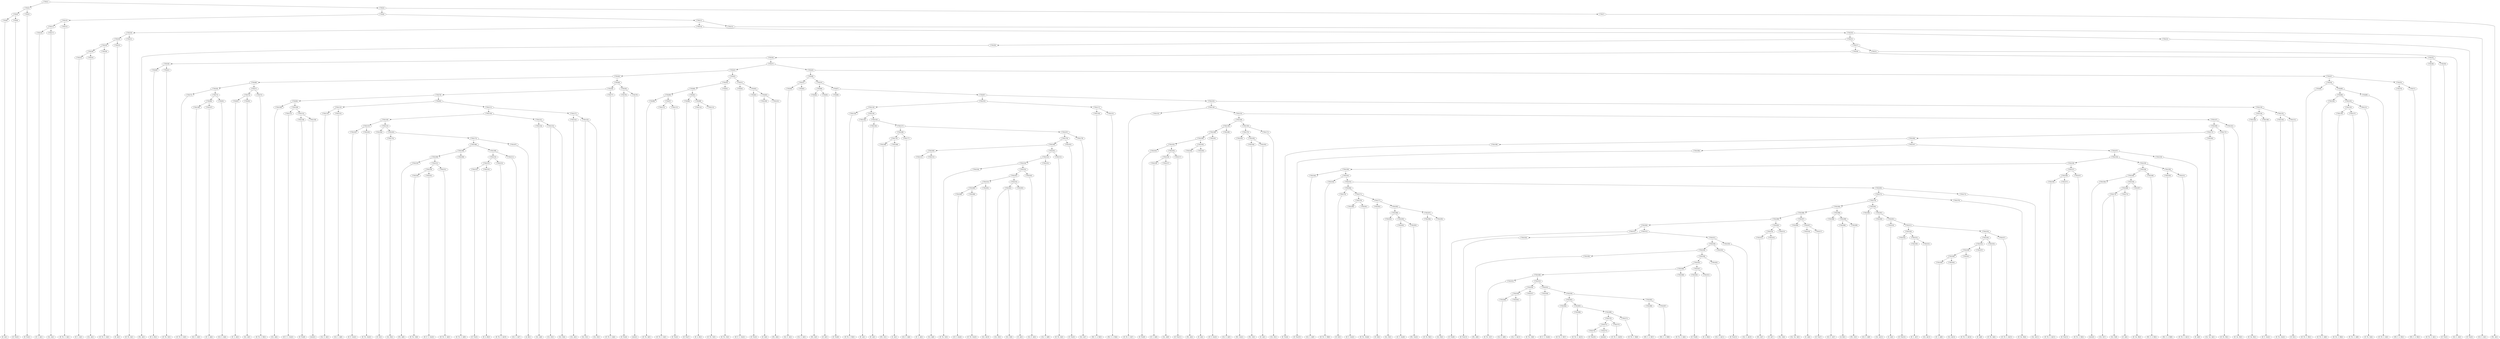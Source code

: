 digraph sample{
"C763(1)"->"C763(2)"
"C763(1)"->"C763(3)"
"C763(2)"->"C763(4)"
"C763(2)"->"C763(5)"
"C763(3)"->"C763(6)"
"C763(3)"->"C763(7)"
"C763(4)"->"C763(8)"
"C763(4)"->"C763(9)"
"C763(5)"->"[D  Fis](1)"
"C763(6)"->"C763(10)"
"C763(6)"->"C763(11)"
"C763(7)"->"[Fis  A](1)"
"C763(8)"->"[D  A](1)"
"C763(9)"->"[D  Fis](2)"
"C763(10)"->"C763(12)"
"C763(10)"->"C763(13)"
"C763(11)"->"C763(14)"
"C763(11)"->"C763(15)"
"C763(12)"->"C763(16)"
"C763(12)"->"C763(17)"
"C763(13)"->"[E  Fis  G  A](1)"
"C763(14)"->"C763(18)"
"C763(14)"->"C763(19)"
"C763(15)"->"[Cis  G  A](1)"
"C763(16)"->"[E  G  A](1)"
"C763(17)"->"[Cis  A](1)"
"C763(18)"->"C763(20)"
"C763(18)"->"C763(21)"
"C763(19)"->"C763(22)"
"C763(19)"->"C763(23)"
"C763(20)"->"C763(24)"
"C763(20)"->"C763(25)"
"C763(21)"->"[D  Fis  A](1)"
"C763(22)"->"C763(26)"
"C763(22)"->"C763(27)"
"C763(23)"->"[D  Fis](3)"
"C763(24)"->"C763(28)"
"C763(24)"->"C763(29)"
"C763(25)"->"[D  A](2)"
"C763(26)"->"[Fis  A](2)"
"C763(27)"->"C763(30)"
"C763(27)"->"C763(31)"
"C763(28)"->"C763(32)"
"C763(28)"->"C763(33)"
"C763(29)"->"[E  Fis  G  A](2)"
"C763(30)"->"C763(34)"
"C763(30)"->"C763(35)"
"C763(31)"->"[Cis  G  A](2)"
"C763(32)"->"[E  G  A](2)"
"C763(33)"->"[Cis  A](2)"
"C763(34)"->"C763(36)"
"C763(34)"->"C763(37)"
"C763(35)"->"C763(38)"
"C763(35)"->"C763(39)"
"C763(36)"->"C763(40)"
"C763(36)"->"C763(41)"
"C763(37)"->"C763(42)"
"C763(37)"->"C763(43)"
"C763(38)"->"[D  Fis  G  A](1)"
"C763(39)"->"[E  Fis](1)"
"C763(40)"->"[D  A  B](1)"
"C763(41)"->"[E  Fis  G](1)"
"C763(42)"->"C763(44)"
"C763(42)"->"C763(45)"
"C763(43)"->"C763(46)"
"C763(43)"->"C763(47)"
"C763(44)"->"C763(48)"
"C763(44)"->"C763(49)"
"C763(45)"->"C763(50)"
"C763(45)"->"C763(51)"
"C763(46)"->"C763(52)"
"C763(46)"->"C763(53)"
"C763(47)"->"C763(54)"
"C763(47)"->"C763(55)"
"C763(48)"->"C763(56)"
"C763(48)"->"C763(57)"
"C763(49)"->"C763(58)"
"C763(49)"->"C763(59)"
"C763(50)"->"C763(60)"
"C763(50)"->"C763(61)"
"C763(51)"->"C763(62)"
"C763(51)"->"C763(63)"
"C763(52)"->"C763(64)"
"C763(52)"->"C763(65)"
"C763(53)"->"C763(66)"
"C763(53)"->"C763(67)"
"C763(54)"->"C763(68)"
"C763(54)"->"C763(69)"
"C763(55)"->"C763(70)"
"C763(55)"->"C763(71)"
"C763(56)"->"C763(72)"
"C763(56)"->"C763(73)"
"C763(57)"->"C763(74)"
"C763(57)"->"C763(75)"
"C763(58)"->"C763(76)"
"C763(58)"->"C763(77)"
"C763(59)"->"C763(78)"
"C763(59)"->"C763(79)"
"C763(60)"->"C763(80)"
"C763(60)"->"C763(81)"
"C763(61)"->"[E  Fis  G](2)"
"C763(62)"->"[D  E  G  Gis](1)"
"C763(63)"->"C763(82)"
"C763(63)"->"C763(83)"
"C763(64)"->"[Cis  E  A](1)"
"C763(65)"->"[Cis  G  A](3)"
"C763(66)"->"C763(84)"
"C763(66)"->"C763(85)"
"C763(67)"->"C763(86)"
"C763(67)"->"C763(87)"
"C763(68)"->"[D  Fis  G  B](1)"
"C763(69)"->"C763(88)"
"C763(69)"->"C763(89)"
"C763(70)"->"[Fis  G  A  B](1)"
"C763(71)"->"[Fis  G  A  B](2)"
"C763(72)"->"[E  Fis  G  A](3)"
"C763(73)"->"C763(90)"
"C763(73)"->"C763(91)"
"C763(74)"->"C763(92)"
"C763(74)"->"C763(93)"
"C763(75)"->"[D  Fis  G  B](2)"
"C763(76)"->"C763(94)"
"C763(76)"->"C763(95)"
"C763(77)"->"[E  Fis  G  A](4)"
"C763(78)"->"[D  Fis](4)"
"C763(79)"->"[rest](1)"
"C763(80)"->"C763(96)"
"C763(80)"->"C763(97)"
"C763(81)"->"C763(98)"
"C763(81)"->"C763(99)"
"C763(82)"->"[D  Fis](5)"
"C763(83)"->"C763(100)"
"C763(83)"->"C763(101)"
"C763(84)"->"[Fis  A](3)"
"C763(85)"->"[D  A](3)"
"C763(86)"->"[D  Fis](6)"
"C763(87)"->"C763(102)"
"C763(87)"->"C763(103)"
"C763(88)"->"C763(104)"
"C763(88)"->"C763(105)"
"C763(89)"->"[E  Fis  G  A](5)"
"C763(90)"->"C763(106)"
"C763(90)"->"C763(107)"
"C763(91)"->"[Cis  G  A](4)"
"C763(92)"->"[E  G  A](3)"
"C763(93)"->"[Cis  A](3)"
"C763(94)"->"C763(108)"
"C763(94)"->"C763(109)"
"C763(95)"->"C763(110)"
"C763(95)"->"C763(111)"
"C763(96)"->"[D  Fis  A](2)"
"C763(97)"->"C763(112)"
"C763(97)"->"C763(113)"
"C763(98)"->"[D  Fis](7)"
"C763(99)"->"C763(114)"
"C763(99)"->"C763(115)"
"C763(100)"->"[D  A](4)"
"C763(101)"->"[Fis  A](4)"
"C763(102)"->"C763(116)"
"C763(102)"->"C763(117)"
"C763(103)"->"C763(118)"
"C763(103)"->"C763(119)"
"C763(104)"->"[E  Fis  G  A](6)"
"C763(105)"->"C763(120)"
"C763(105)"->"C763(121)"
"C763(106)"->"[Cis  G  A](5)"
"C763(107)"->"[E  G  A](4)"
"C763(108)"->"[Cis  A](4)"
"C763(109)"->"C763(122)"
"C763(109)"->"C763(123)"
"C763(110)"->"C763(124)"
"C763(110)"->"C763(125)"
"C763(111)"->"C763(126)"
"C763(111)"->"C763(127)"
"C763(112)"->"[D  Fis  G  A](2)"
"C763(113)"->"[E  Fis](2)"
"C763(114)"->"[D  A  B](2)"
"C763(115)"->"[E  Fis  G](3)"
"C763(116)"->"C763(128)"
"C763(116)"->"C763(129)"
"C763(117)"->"C763(130)"
"C763(117)"->"C763(131)"
"C763(118)"->"C763(132)"
"C763(118)"->"C763(133)"
"C763(119)"->"C763(134)"
"C763(119)"->"C763(135)"
"C763(120)"->"C763(136)"
"C763(120)"->"C763(137)"
"C763(121)"->"[E  Fis  G](4)"
"C763(122)"->"[D  E  G  Gis](2)"
"C763(123)"->"C763(138)"
"C763(123)"->"C763(139)"
"C763(124)"->"[Cis  E  A](2)"
"C763(125)"->"[Cis  G  A](6)"
"C763(126)"->"C763(140)"
"C763(126)"->"C763(141)"
"C763(127)"->"C763(142)"
"C763(127)"->"C763(143)"
"C763(128)"->"[D  Fis  G  B](3)"
"C763(129)"->"C763(144)"
"C763(129)"->"C763(145)"
"C763(130)"->"[Fis  G  A  B](3)"
"C763(131)"->"[Fis  G  A  B](4)"
"C763(132)"->"[E  Fis  G  A](7)"
"C763(133)"->"C763(146)"
"C763(133)"->"C763(147)"
"C763(134)"->"C763(148)"
"C763(134)"->"C763(149)"
"C763(135)"->"C763(150)"
"C763(135)"->"C763(151)"
"C763(136)"->"[D  Fis  G  B](4)"
"C763(137)"->"[E  Fis  G  A](8)"
"C763(138)"->"[D  Fis](8)"
"C763(139)"->"[rest](2)"
"C763(140)"->"C763(152)"
"C763(140)"->"C763(153)"
"C763(141)"->"C763(154)"
"C763(141)"->"C763(155)"
"C763(142)"->"[Cis  A](5)"
"C763(143)"->"[Cis  E](1)"
"C763(143)"->"[Cis  E](2)"
"C763(144)"->"[E  A](1)"
"C763(145)"->"C763(156)"
"C763(145)"->"C763(157)"
"C763(146)"->"C763(158)"
"C763(146)"->"C763(159)"
"C763(147)"->"C763(160)"
"C763(147)"->"C763(161)"
"C763(148)"->"[D  Gis  B](1)"
"C763(149)"->"[D  E  Gis](1)"
"C763(150)"->"[E  Fis  Gis](1)"
"C763(151)"->"[D  E](1)"
"C763(152)"->"C763(162)"
"C763(152)"->"C763(163)"
"C763(153)"->"C763(164)"
"C763(153)"->"C763(165)"
"C763(154)"->"[Cis  A](6)"
"C763(155)"->"[Cis  E](3)"
"C763(155)"->"[Cis  E](4)"
"C763(156)"->"[E  A](2)"
"C763(157)"->"C763(166)"
"C763(157)"->"C763(167)"
"C763(158)"->"C763(168)"
"C763(158)"->"C763(169)"
"C763(159)"->"C763(170)"
"C763(159)"->"C763(171)"
"C763(160)"->"C763(172)"
"C763(160)"->"C763(173)"
"C763(161)"->"[D  Gis  B](2)"
"C763(162)"->"[D  E  Gis](2)"
"C763(163)"->"[E  Fis  Gis](2)"
"C763(164)"->"[D  E](2)"
"C763(165)"->"C763(174)"
"C763(165)"->"C763(175)"
"C763(166)"->"C763(176)"
"C763(166)"->"C763(177)"
"C763(167)"->"C763(178)"
"C763(167)"->"C763(179)"
"C763(168)"->"C763(180)"
"C763(168)"->"C763(181)"
"C763(169)"->"[Cis  E  A](3)"
"C763(170)"->"C763(182)"
"C763(170)"->"C763(183)"
"C763(171)"->"[Cis  D](1)"
"C763(172)"->"C763(184)"
"C763(172)"->"C763(185)"
"C763(173)"->"[D  Fis  B](1)"
"C763(174)"->"[Cis  B](1)"
"C763(175)"->"C763(186)"
"C763(175)"->"C763(187)"
"C763(176)"->"C763(188)"
"C763(176)"->"C763(189)"
"C763(177)"->"[Cis  E  A](4)"
"C763(178)"->"C763(190)"
"C763(178)"->"C763(191)"
"C763(179)"->"[Cis  A](7)"
"C763(180)"->"C763(192)"
"C763(180)"->"C763(193)"
"C763(181)"->"[D  E  Gis](3)"
"C763(182)"->"[Fis  Gis](1)"
"C763(183)"->"C763(194)"
"C763(183)"->"C763(195)"
"C763(184)"->"C763(196)"
"C763(184)"->"C763(197)"
"C763(185)"->"[Cis  Gis  A](1)"
"C763(186)"->"C763(198)"
"C763(186)"->"C763(199)"
"C763(187)"->"[A  B](1)"
"C763(188)"->"[Fis  G](1)"
"C763(189)"->"[G  A](1)"
"C763(190)"->"C763(200)"
"C763(190)"->"C763(201)"
"C763(191)"->"[E  Fis](3)"
"C763(192)"->"C763(202)"
"C763(192)"->"C763(203)"
"C763(193)"->"C763(204)"
"C763(193)"->"C763(205)"
"C763(194)"->"[Fis  G](2)"
"C763(195)"->"[G  A](2)"
"C763(196)"->"[E  Fis](4)"
"C763(197)"->"C763(206)"
"C763(197)"->"C763(207)"
"C763(198)"->"C763(208)"
"C763(198)"->"C763(209)"
"C763(199)"->"C763(210)"
"C763(199)"->"C763(211)"
"C763(200)"->"C763(212)"
"C763(200)"->"C763(213)"
"C763(201)"->"C763(214)"
"C763(201)"->"C763(215)"
"C763(202)"->"[D  Fis](9)"
"C763(203)"->"C763(216)"
"C763(203)"->"C763(217)"
"C763(204)"->"[Fis  A](5)"
"C763(205)"->"[D  A](5)"
"C763(206)"->"[D  Fis](10)"
"C763(207)"->"C763(218)"
"C763(207)"->"C763(219)"
"C763(208)"->"C763(220)"
"C763(208)"->"C763(221)"
"C763(209)"->"[E  Fis  G  A](9)"
"C763(210)"->"C763(222)"
"C763(210)"->"C763(223)"
"C763(211)"->"[Cis  G  A](7)"
"C763(212)"->"[E  G  A](5)"
"C763(213)"->"[Cis  A](8)"
"C763(214)"->"C763(224)"
"C763(214)"->"C763(225)"
"C763(215)"->"[D  Fis  A](3)"
"C763(216)"->"C763(226)"
"C763(216)"->"C763(227)"
"C763(217)"->"[D  Fis](11)"
"C763(218)"->"C763(228)"
"C763(218)"->"C763(229)"
"C763(219)"->"[D  A](6)"
"C763(220)"->"[Fis  A](6)"
"C763(221)"->"C763(230)"
"C763(221)"->"C763(231)"
"C763(222)"->"C763(232)"
"C763(222)"->"C763(233)"
"C763(223)"->"[E  Fis  G  A](10)"
"C763(224)"->"C763(234)"
"C763(224)"->"C763(235)"
"C763(225)"->"[Cis  G  A](8)"
"C763(226)"->"[E  G  A](6)"
"C763(227)"->"[Cis  A](9)"
"C763(228)"->"C763(236)"
"C763(228)"->"C763(237)"
"C763(229)"->"C763(238)"
"C763(229)"->"C763(239)"
"C763(230)"->"C763(240)"
"C763(230)"->"C763(241)"
"C763(231)"->"[D  Fis  G  A](3)"
"C763(232)"->"[E  Fis](5)"
"C763(233)"->"[D  A  B](3)"
"C763(234)"->"[E  Fis  G](5)"
"C763(235)"->"C763(242)"
"C763(235)"->"C763(243)"
"C763(236)"->"C763(244)"
"C763(236)"->"C763(245)"
"C763(237)"->"C763(246)"
"C763(237)"->"C763(247)"
"C763(238)"->"C763(248)"
"C763(238)"->"C763(249)"
"C763(239)"->"C763(250)"
"C763(239)"->"C763(251)"
"C763(240)"->"[E  Fis  G](6)"
"C763(241)"->"[D  E  G  Gis](3)"
"C763(242)"->"C763(252)"
"C763(242)"->"C763(253)"
"C763(243)"->"[Cis  E  A](5)"
"C763(244)"->"[Cis  G  A](9)"
"C763(245)"->"C763(254)"
"C763(245)"->"C763(255)"
"C763(246)"->"C763(256)"
"C763(246)"->"C763(257)"
"C763(247)"->"[D  Fis  G  B](5)"
"C763(248)"->"C763(258)"
"C763(248)"->"C763(259)"
"C763(249)"->"[Fis  G  A  B](5)"
"C763(250)"->"[Fis  G  A  B](6)"
"C763(251)"->"[E  Fis  G  A](11)"
"C763(252)"->"C763(260)"
"C763(252)"->"C763(261)"
"C763(253)"->"C763(262)"
"C763(253)"->"C763(263)"
"C763(254)"->"[D  Fis  G  B](6)"
"C763(255)"->"C763(264)"
"C763(255)"->"C763(265)"
"C763(256)"->"[E  Fis  G  A](12)"
"C763(257)"->"[D  Fis](12)"
"C763(258)"->"[rest](3)"
"C763(259)"->"C763(266)"
"C763(259)"->"C763(267)"
"C763(260)"->"C763(268)"
"C763(260)"->"C763(269)"
"C763(261)"->"[Cis  A](10)"
"C763(262)"->"[Cis  E](5)"
"C763(262)"->"[Cis  E](6)"
"C763(263)"->"[E  A](3)"
"C763(264)"->"C763(270)"
"C763(264)"->"C763(271)"
"C763(265)"->"C763(272)"
"C763(265)"->"C763(273)"
"C763(266)"->"C763(274)"
"C763(266)"->"C763(275)"
"C763(267)"->"[D  Gis  B](3)"
"C763(268)"->"[D  E  Gis](4)"
"C763(269)"->"[E  Fis  Gis](3)"
"C763(270)"->"[D  E](3)"
"C763(271)"->"C763(276)"
"C763(271)"->"C763(277)"
"C763(272)"->"C763(278)"
"C763(272)"->"C763(279)"
"C763(273)"->"[Cis  A](11)"
"C763(274)"->"[Cis  E](7)"
"C763(274)"->"[Cis  E](8)"
"C763(275)"->"[E  A](4)"
"C763(276)"->"C763(280)"
"C763(276)"->"C763(281)"
"C763(277)"->"C763(282)"
"C763(277)"->"C763(283)"
"C763(278)"->"C763(284)"
"C763(278)"->"C763(285)"
"C763(279)"->"[D  Gis  B](4)"
"C763(280)"->"[D  E  Gis](5)"
"C763(281)"->"[E  Fis  Gis](4)"
"C763(282)"->"[D  E](4)"
"C763(283)"->"C763(286)"
"C763(283)"->"C763(287)"
"C763(284)"->"C763(288)"
"C763(284)"->"C763(289)"
"C763(285)"->"C763(290)"
"C763(285)"->"C763(291)"
"C763(286)"->"C763(292)"
"C763(286)"->"C763(293)"
"C763(287)"->"C763(294)"
"C763(287)"->"C763(295)"
"C763(288)"->"C763(296)"
"C763(288)"->"C763(297)"
"C763(289)"->"C763(298)"
"C763(289)"->"C763(299)"
"C763(290)"->"[Cis  E  A](6)"
"C763(291)"->"C763(300)"
"C763(291)"->"C763(301)"
"C763(292)"->"[Cis  D](2)"
"C763(293)"->"C763(302)"
"C763(293)"->"C763(303)"
"C763(294)"->"[D  Fis  B](2)"
"C763(295)"->"[Cis  B](2)"
"C763(296)"->"C763(304)"
"C763(296)"->"C763(305)"
"C763(297)"->"C763(306)"
"C763(297)"->"C763(307)"
"C763(298)"->"[Cis  E  A](7)"
"C763(299)"->"C763(308)"
"C763(299)"->"C763(309)"
"C763(300)"->"[Cis  A](12)"
"C763(301)"->"C763(310)"
"C763(301)"->"C763(311)"
"C763(302)"->"[D  E  Gis](6)"
"C763(303)"->"[Fis  Gis](2)"
"C763(304)"->"C763(312)"
"C763(304)"->"C763(313)"
"C763(305)"->"C763(314)"
"C763(305)"->"C763(315)"
"C763(306)"->"[Cis  Gis  A](2)"
"C763(307)"->"C763(316)"
"C763(307)"->"C763(317)"
"C763(308)"->"[A  B](2)"
"C763(309)"->"[Fis  G](3)"
"C763(310)"->"[G  A](3)"
"C763(311)"->"C763(318)"
"C763(311)"->"C763(319)"
"C763(312)"->"[E  Fis](6)"
"C763(313)"->"C763(320)"
"C763(313)"->"C763(321)"
"C763(314)"->"C763(322)"
"C763(314)"->"C763(323)"
"C763(315)"->"[Fis  G](4)"
"C763(316)"->"[G  A](4)"
"C763(317)"->"[E  Fis](7)"
"C763(318)"->"C763(324)"
"C763(318)"->"C763(325)"
"C763(319)"->"C763(326)"
"C763(319)"->"C763(327)"
"C763(320)"->"[D  Fis](13)"
"C763(321)"->"C763(328)"
"C763(321)"->"C763(329)"
"C763(322)"->"[Fis  A](7)"
"C763(323)"->"[D  A](7)"
"C763(324)"->"[D  Fis](14)"
"C763(325)"->"C763(330)"
"C763(325)"->"C763(331)"
"C763(326)"->"C763(332)"
"C763(326)"->"C763(333)"
"C763(327)"->"[E  Fis  G  A](13)"
"C763(328)"->"C763(334)"
"C763(328)"->"C763(335)"
"C763(329)"->"[Cis  G  A](10)"
"C763(330)"->"[E  G  A](7)"
"C763(331)"->"[Cis  A](13)"
"C763(332)"->"C763(336)"
"C763(332)"->"C763(337)"
"C763(333)"->"[D  Fis  A](4)"
"C763(334)"->"C763(338)"
"C763(334)"->"C763(339)"
"C763(335)"->"[D  Fis](15)"
"C763(336)"->"C763(340)"
"C763(336)"->"C763(341)"
"C763(337)"->"[D  A](8)"
"C763(338)"->"[Fis  A](8)"
"C763(339)"->"C763(342)"
"C763(339)"->"C763(343)"
"C763(340)"->"C763(344)"
"C763(340)"->"C763(345)"
"C763(341)"->"[E  Fis  G  A](14)"
"C763(342)"->"C763(346)"
"C763(342)"->"C763(347)"
"C763(343)"->"[Cis  G  A](11)"
"C763(344)"->"[E  G  A](8)"
"C763(345)"->"[Cis  A](14)"
"C763(346)"->"C763(348)"
"C763(346)"->"C763(349)"
"C763(347)"->"C763(350)"
"C763(347)"->"C763(351)"
"C763(348)"->"C763(352)"
"C763(348)"->"C763(353)"
"C763(349)"->"[D  Fis  G  A](4)"
"C763(350)"->"[E  Fis](8)"
"C763(351)"->"[D  A  B](4)"
"C763(352)"->"[E  Fis  G](7)"
"C763(353)"->"C763(354)"
"C763(353)"->"C763(355)"
"C763(354)"->"C763(356)"
"C763(354)"->"C763(357)"
"C763(355)"->"C763(358)"
"C763(355)"->"C763(359)"
"C763(356)"->"C763(360)"
"C763(356)"->"C763(361)"
"C763(357)"->"[E  Fis  G](8)"
"C763(358)"->"[D  E  G  Gis](4)"
"C763(359)"->"C763(362)"
"C763(359)"->"C763(363)"
"C763(360)"->"[Cis  E  A](8)"
"C763(361)"->"[Cis  G  A](12)"
"C763(362)"->"C763(364)"
"C763(362)"->"C763(365)"
"C763(363)"->"C763(366)"
"C763(363)"->"C763(367)"
"C763(364)"->"[D  Fis  G  B](7)"
"C763(365)"->"C763(368)"
"C763(365)"->"C763(369)"
"C763(366)"->"[Fis  G  A  B](7)"
"C763(367)"->"[Fis  G  A  B](8)"
"C763(368)"->"[E  Fis  G  A](15)"
"C763(369)"->"C763(370)"
"C763(369)"->"C763(371)"
"C763(370)"->"C763(372)"
"C763(370)"->"C763(373)"
"C763(371)"->"[D  Fis  G  B](8)"
"C763(372)"->"C763(374)"
"C763(372)"->"C763(375)"
"C763(373)"->"[E  Fis  G  A](16)"
"C763(374)"->"[D  Fis](16)"
"C763(375)"->"[rest](4)"
{rank = min; "C763(1)";}
{rank = same; "C763(2)"; "C763(3)";}
{rank = same; "C763(4)"; "C763(5)"; "C763(6)"; "C763(7)";}
{rank = same; "C763(8)"; "C763(9)"; "C763(10)"; "C763(11)";}
{rank = same; "C763(12)"; "C763(13)"; "C763(14)"; "C763(15)";}
{rank = same; "C763(16)"; "C763(17)"; "C763(18)"; "C763(19)";}
{rank = same; "C763(20)"; "C763(21)"; "C763(22)"; "C763(23)";}
{rank = same; "C763(24)"; "C763(25)"; "C763(26)"; "C763(27)";}
{rank = same; "C763(28)"; "C763(29)"; "C763(30)"; "C763(31)";}
{rank = same; "C763(32)"; "C763(33)"; "C763(34)"; "C763(35)";}
{rank = same; "C763(36)"; "C763(37)"; "C763(38)"; "C763(39)";}
{rank = same; "C763(40)"; "C763(41)"; "C763(42)"; "C763(43)";}
{rank = same; "C763(44)"; "C763(45)"; "C763(46)"; "C763(47)";}
{rank = same; "C763(48)"; "C763(49)"; "C763(50)"; "C763(51)"; "C763(52)"; "C763(53)"; "C763(54)"; "C763(55)";}
{rank = same; "C763(56)"; "C763(57)"; "C763(58)"; "C763(59)"; "C763(60)"; "C763(61)"; "C763(62)"; "C763(63)"; "C763(64)"; "C763(65)"; "C763(66)"; "C763(67)"; "C763(68)"; "C763(69)"; "C763(70)"; "C763(71)";}
{rank = same; "C763(72)"; "C763(73)"; "C763(74)"; "C763(75)"; "C763(76)"; "C763(77)"; "C763(78)"; "C763(79)"; "C763(80)"; "C763(81)"; "C763(82)"; "C763(83)"; "C763(84)"; "C763(85)"; "C763(86)"; "C763(87)"; "C763(88)"; "C763(89)";}
{rank = same; "C763(90)"; "C763(91)"; "C763(92)"; "C763(93)"; "C763(94)"; "C763(95)"; "C763(96)"; "C763(97)"; "C763(98)"; "C763(99)"; "C763(100)"; "C763(101)"; "C763(102)"; "C763(103)"; "C763(104)"; "C763(105)";}
{rank = same; "C763(106)"; "C763(107)"; "C763(108)"; "C763(109)"; "C763(110)"; "C763(111)"; "C763(112)"; "C763(113)"; "C763(114)"; "C763(115)"; "C763(116)"; "C763(117)"; "C763(118)"; "C763(119)"; "C763(120)"; "C763(121)";}
{rank = same; "C763(122)"; "C763(123)"; "C763(124)"; "C763(125)"; "C763(126)"; "C763(127)"; "C763(128)"; "C763(129)"; "C763(130)"; "C763(131)"; "C763(132)"; "C763(133)"; "C763(134)"; "C763(135)"; "C763(136)"; "C763(137)";}
{rank = same; "C763(138)"; "C763(139)"; "C763(140)"; "C763(141)"; "C763(142)"; "C763(143)"; "C763(144)"; "C763(145)"; "C763(146)"; "C763(147)"; "C763(148)"; "C763(149)"; "C763(150)"; "C763(151)";}
{rank = same; "C763(152)"; "C763(153)"; "C763(154)"; "C763(155)"; "C763(156)"; "C763(157)"; "C763(158)"; "C763(159)"; "C763(160)"; "C763(161)";}
{rank = same; "C763(162)"; "C763(163)"; "C763(164)"; "C763(165)"; "C763(166)"; "C763(167)"; "C763(168)"; "C763(169)"; "C763(170)"; "C763(171)"; "C763(172)"; "C763(173)";}
{rank = same; "C763(174)"; "C763(175)"; "C763(176)"; "C763(177)"; "C763(178)"; "C763(179)"; "C763(180)"; "C763(181)"; "C763(182)"; "C763(183)"; "C763(184)"; "C763(185)";}
{rank = same; "C763(186)"; "C763(187)"; "C763(188)"; "C763(189)"; "C763(190)"; "C763(191)"; "C763(192)"; "C763(193)"; "C763(194)"; "C763(195)"; "C763(196)"; "C763(197)";}
{rank = same; "C763(198)"; "C763(199)"; "C763(200)"; "C763(201)"; "C763(202)"; "C763(203)"; "C763(204)"; "C763(205)"; "C763(206)"; "C763(207)";}
{rank = same; "C763(208)"; "C763(209)"; "C763(210)"; "C763(211)"; "C763(212)"; "C763(213)"; "C763(214)"; "C763(215)"; "C763(216)"; "C763(217)"; "C763(218)"; "C763(219)";}
{rank = same; "C763(220)"; "C763(221)"; "C763(222)"; "C763(223)"; "C763(224)"; "C763(225)"; "C763(226)"; "C763(227)"; "C763(228)"; "C763(229)";}
{rank = same; "C763(230)"; "C763(231)"; "C763(232)"; "C763(233)"; "C763(234)"; "C763(235)"; "C763(236)"; "C763(237)"; "C763(238)"; "C763(239)";}
{rank = same; "C763(240)"; "C763(241)"; "C763(242)"; "C763(243)"; "C763(244)"; "C763(245)"; "C763(246)"; "C763(247)"; "C763(248)"; "C763(249)"; "C763(250)"; "C763(251)";}
{rank = same; "C763(252)"; "C763(253)"; "C763(254)"; "C763(255)"; "C763(256)"; "C763(257)"; "C763(258)"; "C763(259)";}
{rank = same; "C763(260)"; "C763(261)"; "C763(262)"; "C763(263)"; "C763(264)"; "C763(265)"; "C763(266)"; "C763(267)";}
{rank = same; "C763(268)"; "C763(269)"; "C763(270)"; "C763(271)"; "C763(272)"; "C763(273)"; "C763(274)"; "C763(275)";}
{rank = same; "C763(276)"; "C763(277)"; "C763(278)"; "C763(279)";}
{rank = same; "C763(280)"; "C763(281)"; "C763(282)"; "C763(283)"; "C763(284)"; "C763(285)";}
{rank = same; "C763(286)"; "C763(287)"; "C763(288)"; "C763(289)"; "C763(290)"; "C763(291)";}
{rank = same; "C763(292)"; "C763(293)"; "C763(294)"; "C763(295)"; "C763(296)"; "C763(297)"; "C763(298)"; "C763(299)"; "C763(300)"; "C763(301)";}
{rank = same; "C763(302)"; "C763(303)"; "C763(304)"; "C763(305)"; "C763(306)"; "C763(307)"; "C763(308)"; "C763(309)"; "C763(310)"; "C763(311)";}
{rank = same; "C763(312)"; "C763(313)"; "C763(314)"; "C763(315)"; "C763(316)"; "C763(317)"; "C763(318)"; "C763(319)";}
{rank = same; "C763(320)"; "C763(321)"; "C763(322)"; "C763(323)"; "C763(324)"; "C763(325)"; "C763(326)"; "C763(327)";}
{rank = same; "C763(328)"; "C763(329)"; "C763(330)"; "C763(331)"; "C763(332)"; "C763(333)";}
{rank = same; "C763(334)"; "C763(335)"; "C763(336)"; "C763(337)";}
{rank = same; "C763(338)"; "C763(339)"; "C763(340)"; "C763(341)";}
{rank = same; "C763(342)"; "C763(343)"; "C763(344)"; "C763(345)";}
{rank = same; "C763(346)"; "C763(347)";}
{rank = same; "C763(348)"; "C763(349)"; "C763(350)"; "C763(351)";}
{rank = same; "C763(352)"; "C763(353)";}
{rank = same; "C763(354)"; "C763(355)";}
{rank = same; "C763(356)"; "C763(357)"; "C763(358)"; "C763(359)";}
{rank = same; "C763(360)"; "C763(361)"; "C763(362)"; "C763(363)";}
{rank = same; "C763(364)"; "C763(365)"; "C763(366)"; "C763(367)";}
{rank = same; "C763(368)"; "C763(369)";}
{rank = same; "C763(370)"; "C763(371)";}
{rank = same; "C763(372)"; "C763(373)";}
{rank = same; "C763(374)"; "C763(375)";}
{rank = same; "[D  Fis](1)"; "[Fis  A](1)"; "[D  A](1)"; "[D  Fis](2)"; "[E  Fis  G  A](1)"; "[Cis  G  A](1)"; "[E  G  A](1)"; "[Cis  A](1)"; "[D  Fis  A](1)"; "[D  Fis](3)"; "[D  A](2)"; "[Fis  A](2)"; "[E  Fis  G  A](2)"; "[Cis  G  A](2)"; "[E  G  A](2)"; "[Cis  A](2)"; "[D  Fis  G  A](1)"; "[E  Fis](1)"; "[D  A  B](1)"; "[E  Fis  G](1)"; "[E  Fis  G](2)"; "[D  E  G  Gis](1)"; "[Cis  E  A](1)"; "[Cis  G  A](3)"; "[D  Fis  G  B](1)"; "[Fis  G  A  B](1)"; "[Fis  G  A  B](2)"; "[E  Fis  G  A](3)"; "[D  Fis  G  B](2)"; "[E  Fis  G  A](4)"; "[D  Fis](4)"; "[rest](1)"; "[D  Fis](5)"; "[Fis  A](3)"; "[D  A](3)"; "[D  Fis](6)"; "[E  Fis  G  A](5)"; "[Cis  G  A](4)"; "[E  G  A](3)"; "[Cis  A](3)"; "[D  Fis  A](2)"; "[D  Fis](7)"; "[D  A](4)"; "[Fis  A](4)"; "[E  Fis  G  A](6)"; "[Cis  G  A](5)"; "[E  G  A](4)"; "[Cis  A](4)"; "[D  Fis  G  A](2)"; "[E  Fis](2)"; "[D  A  B](2)"; "[E  Fis  G](3)"; "[E  Fis  G](4)"; "[D  E  G  Gis](2)"; "[Cis  E  A](2)"; "[Cis  G  A](6)"; "[D  Fis  G  B](3)"; "[Fis  G  A  B](3)"; "[Fis  G  A  B](4)"; "[E  Fis  G  A](7)"; "[D  Fis  G  B](4)"; "[E  Fis  G  A](8)"; "[D  Fis](8)"; "[rest](2)"; "[Cis  A](5)"; "[Cis  E](1)"; "[Cis  E](2)"; "[E  A](1)"; "[D  Gis  B](1)"; "[D  E  Gis](1)"; "[E  Fis  Gis](1)"; "[D  E](1)"; "[Cis  A](6)"; "[Cis  E](3)"; "[Cis  E](4)"; "[E  A](2)"; "[D  Gis  B](2)"; "[D  E  Gis](2)"; "[E  Fis  Gis](2)"; "[D  E](2)"; "[Cis  E  A](3)"; "[Cis  D](1)"; "[D  Fis  B](1)"; "[Cis  B](1)"; "[Cis  E  A](4)"; "[Cis  A](7)"; "[D  E  Gis](3)"; "[Fis  Gis](1)"; "[Cis  Gis  A](1)"; "[A  B](1)"; "[Fis  G](1)"; "[G  A](1)"; "[E  Fis](3)"; "[Fis  G](2)"; "[G  A](2)"; "[E  Fis](4)"; "[D  Fis](9)"; "[Fis  A](5)"; "[D  A](5)"; "[D  Fis](10)"; "[E  Fis  G  A](9)"; "[Cis  G  A](7)"; "[E  G  A](5)"; "[Cis  A](8)"; "[D  Fis  A](3)"; "[D  Fis](11)"; "[D  A](6)"; "[Fis  A](6)"; "[E  Fis  G  A](10)"; "[Cis  G  A](8)"; "[E  G  A](6)"; "[Cis  A](9)"; "[D  Fis  G  A](3)"; "[E  Fis](5)"; "[D  A  B](3)"; "[E  Fis  G](5)"; "[E  Fis  G](6)"; "[D  E  G  Gis](3)"; "[Cis  E  A](5)"; "[Cis  G  A](9)"; "[D  Fis  G  B](5)"; "[Fis  G  A  B](5)"; "[Fis  G  A  B](6)"; "[E  Fis  G  A](11)"; "[D  Fis  G  B](6)"; "[E  Fis  G  A](12)"; "[D  Fis](12)"; "[rest](3)"; "[Cis  A](10)"; "[Cis  E](5)"; "[Cis  E](6)"; "[E  A](3)"; "[D  Gis  B](3)"; "[D  E  Gis](4)"; "[E  Fis  Gis](3)"; "[D  E](3)"; "[Cis  A](11)"; "[Cis  E](7)"; "[Cis  E](8)"; "[E  A](4)"; "[D  Gis  B](4)"; "[D  E  Gis](5)"; "[E  Fis  Gis](4)"; "[D  E](4)"; "[Cis  E  A](6)"; "[Cis  D](2)"; "[D  Fis  B](2)"; "[Cis  B](2)"; "[Cis  E  A](7)"; "[Cis  A](12)"; "[D  E  Gis](6)"; "[Fis  Gis](2)"; "[Cis  Gis  A](2)"; "[A  B](2)"; "[Fis  G](3)"; "[G  A](3)"; "[E  Fis](6)"; "[Fis  G](4)"; "[G  A](4)"; "[E  Fis](7)"; "[D  Fis](13)"; "[Fis  A](7)"; "[D  A](7)"; "[D  Fis](14)"; "[E  Fis  G  A](13)"; "[Cis  G  A](10)"; "[E  G  A](7)"; "[Cis  A](13)"; "[D  Fis  A](4)"; "[D  Fis](15)"; "[D  A](8)"; "[Fis  A](8)"; "[E  Fis  G  A](14)"; "[Cis  G  A](11)"; "[E  G  A](8)"; "[Cis  A](14)"; "[D  Fis  G  A](4)"; "[E  Fis](8)"; "[D  A  B](4)"; "[E  Fis  G](7)"; "[E  Fis  G](8)"; "[D  E  G  Gis](4)"; "[Cis  E  A](8)"; "[Cis  G  A](12)"; "[D  Fis  G  B](7)"; "[Fis  G  A  B](7)"; "[Fis  G  A  B](8)"; "[E  Fis  G  A](15)"; "[D  Fis  G  B](8)"; "[E  Fis  G  A](16)"; "[D  Fis](16)"; "[rest](4)";}
}